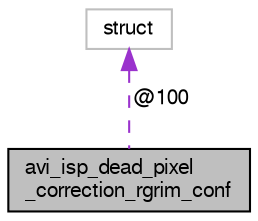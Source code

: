 digraph "avi_isp_dead_pixel_correction_rgrim_conf"
{
  edge [fontname="FreeSans",fontsize="10",labelfontname="FreeSans",labelfontsize="10"];
  node [fontname="FreeSans",fontsize="10",shape=record];
  Node1 [label="avi_isp_dead_pixel\l_correction_rgrim_conf",height=0.2,width=0.4,color="black", fillcolor="grey75", style="filled", fontcolor="black"];
  Node2 -> Node1 [dir="back",color="darkorchid3",fontsize="10",style="dashed",label=" @100" ,fontname="FreeSans"];
  Node2 [label="struct",height=0.2,width=0.4,color="grey75", fillcolor="white", style="filled"];
}
